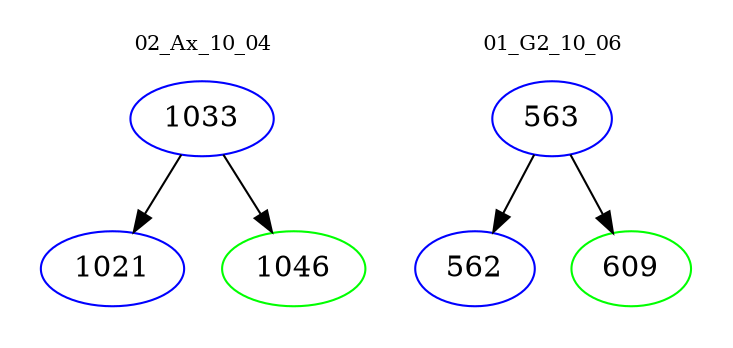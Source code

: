 digraph{
subgraph cluster_0 {
color = white
label = "02_Ax_10_04";
fontsize=10;
T0_1033 [label="1033", color="blue"]
T0_1033 -> T0_1021 [color="black"]
T0_1021 [label="1021", color="blue"]
T0_1033 -> T0_1046 [color="black"]
T0_1046 [label="1046", color="green"]
}
subgraph cluster_1 {
color = white
label = "01_G2_10_06";
fontsize=10;
T1_563 [label="563", color="blue"]
T1_563 -> T1_562 [color="black"]
T1_562 [label="562", color="blue"]
T1_563 -> T1_609 [color="black"]
T1_609 [label="609", color="green"]
}
}
